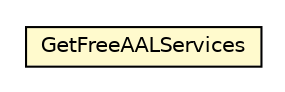 #!/usr/local/bin/dot
#
# Class diagram 
# Generated by UMLGraph version R5_6-24-gf6e263 (http://www.umlgraph.org/)
#

digraph G {
	edge [fontname="Helvetica",fontsize=10,labelfontname="Helvetica",labelfontsize=10];
	node [fontname="Helvetica",fontsize=10,shape=plaintext];
	nodesep=0.25;
	ranksep=0.5;
	// org.universAAL.commerce.ustore.tools.GetFreeAALServices
	c4229689 [label=<<table title="org.universAAL.commerce.ustore.tools.GetFreeAALServices" border="0" cellborder="1" cellspacing="0" cellpadding="2" port="p" bgcolor="lemonChiffon" href="./GetFreeAALServices.html">
		<tr><td><table border="0" cellspacing="0" cellpadding="1">
<tr><td align="center" balign="center"> GetFreeAALServices </td></tr>
		</table></td></tr>
		</table>>, URL="./GetFreeAALServices.html", fontname="Helvetica", fontcolor="black", fontsize=10.0];
}

